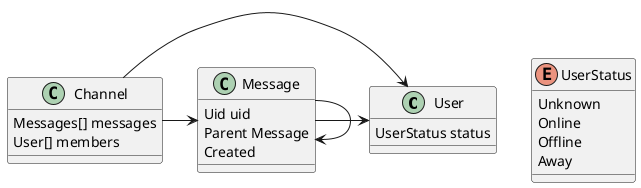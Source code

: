 @startuml

class User {
    UserStatus status
}
class Channel {
    Messages[] messages
    User[] members
}
class Message {
    Uid uid
    Parent Message
    Created
}

Channel -> User
Channel -> Message
Message -> Message
Message -> User


enum UserStatus {
    Unknown
    Online
    Offline
    Away
}

@enduml